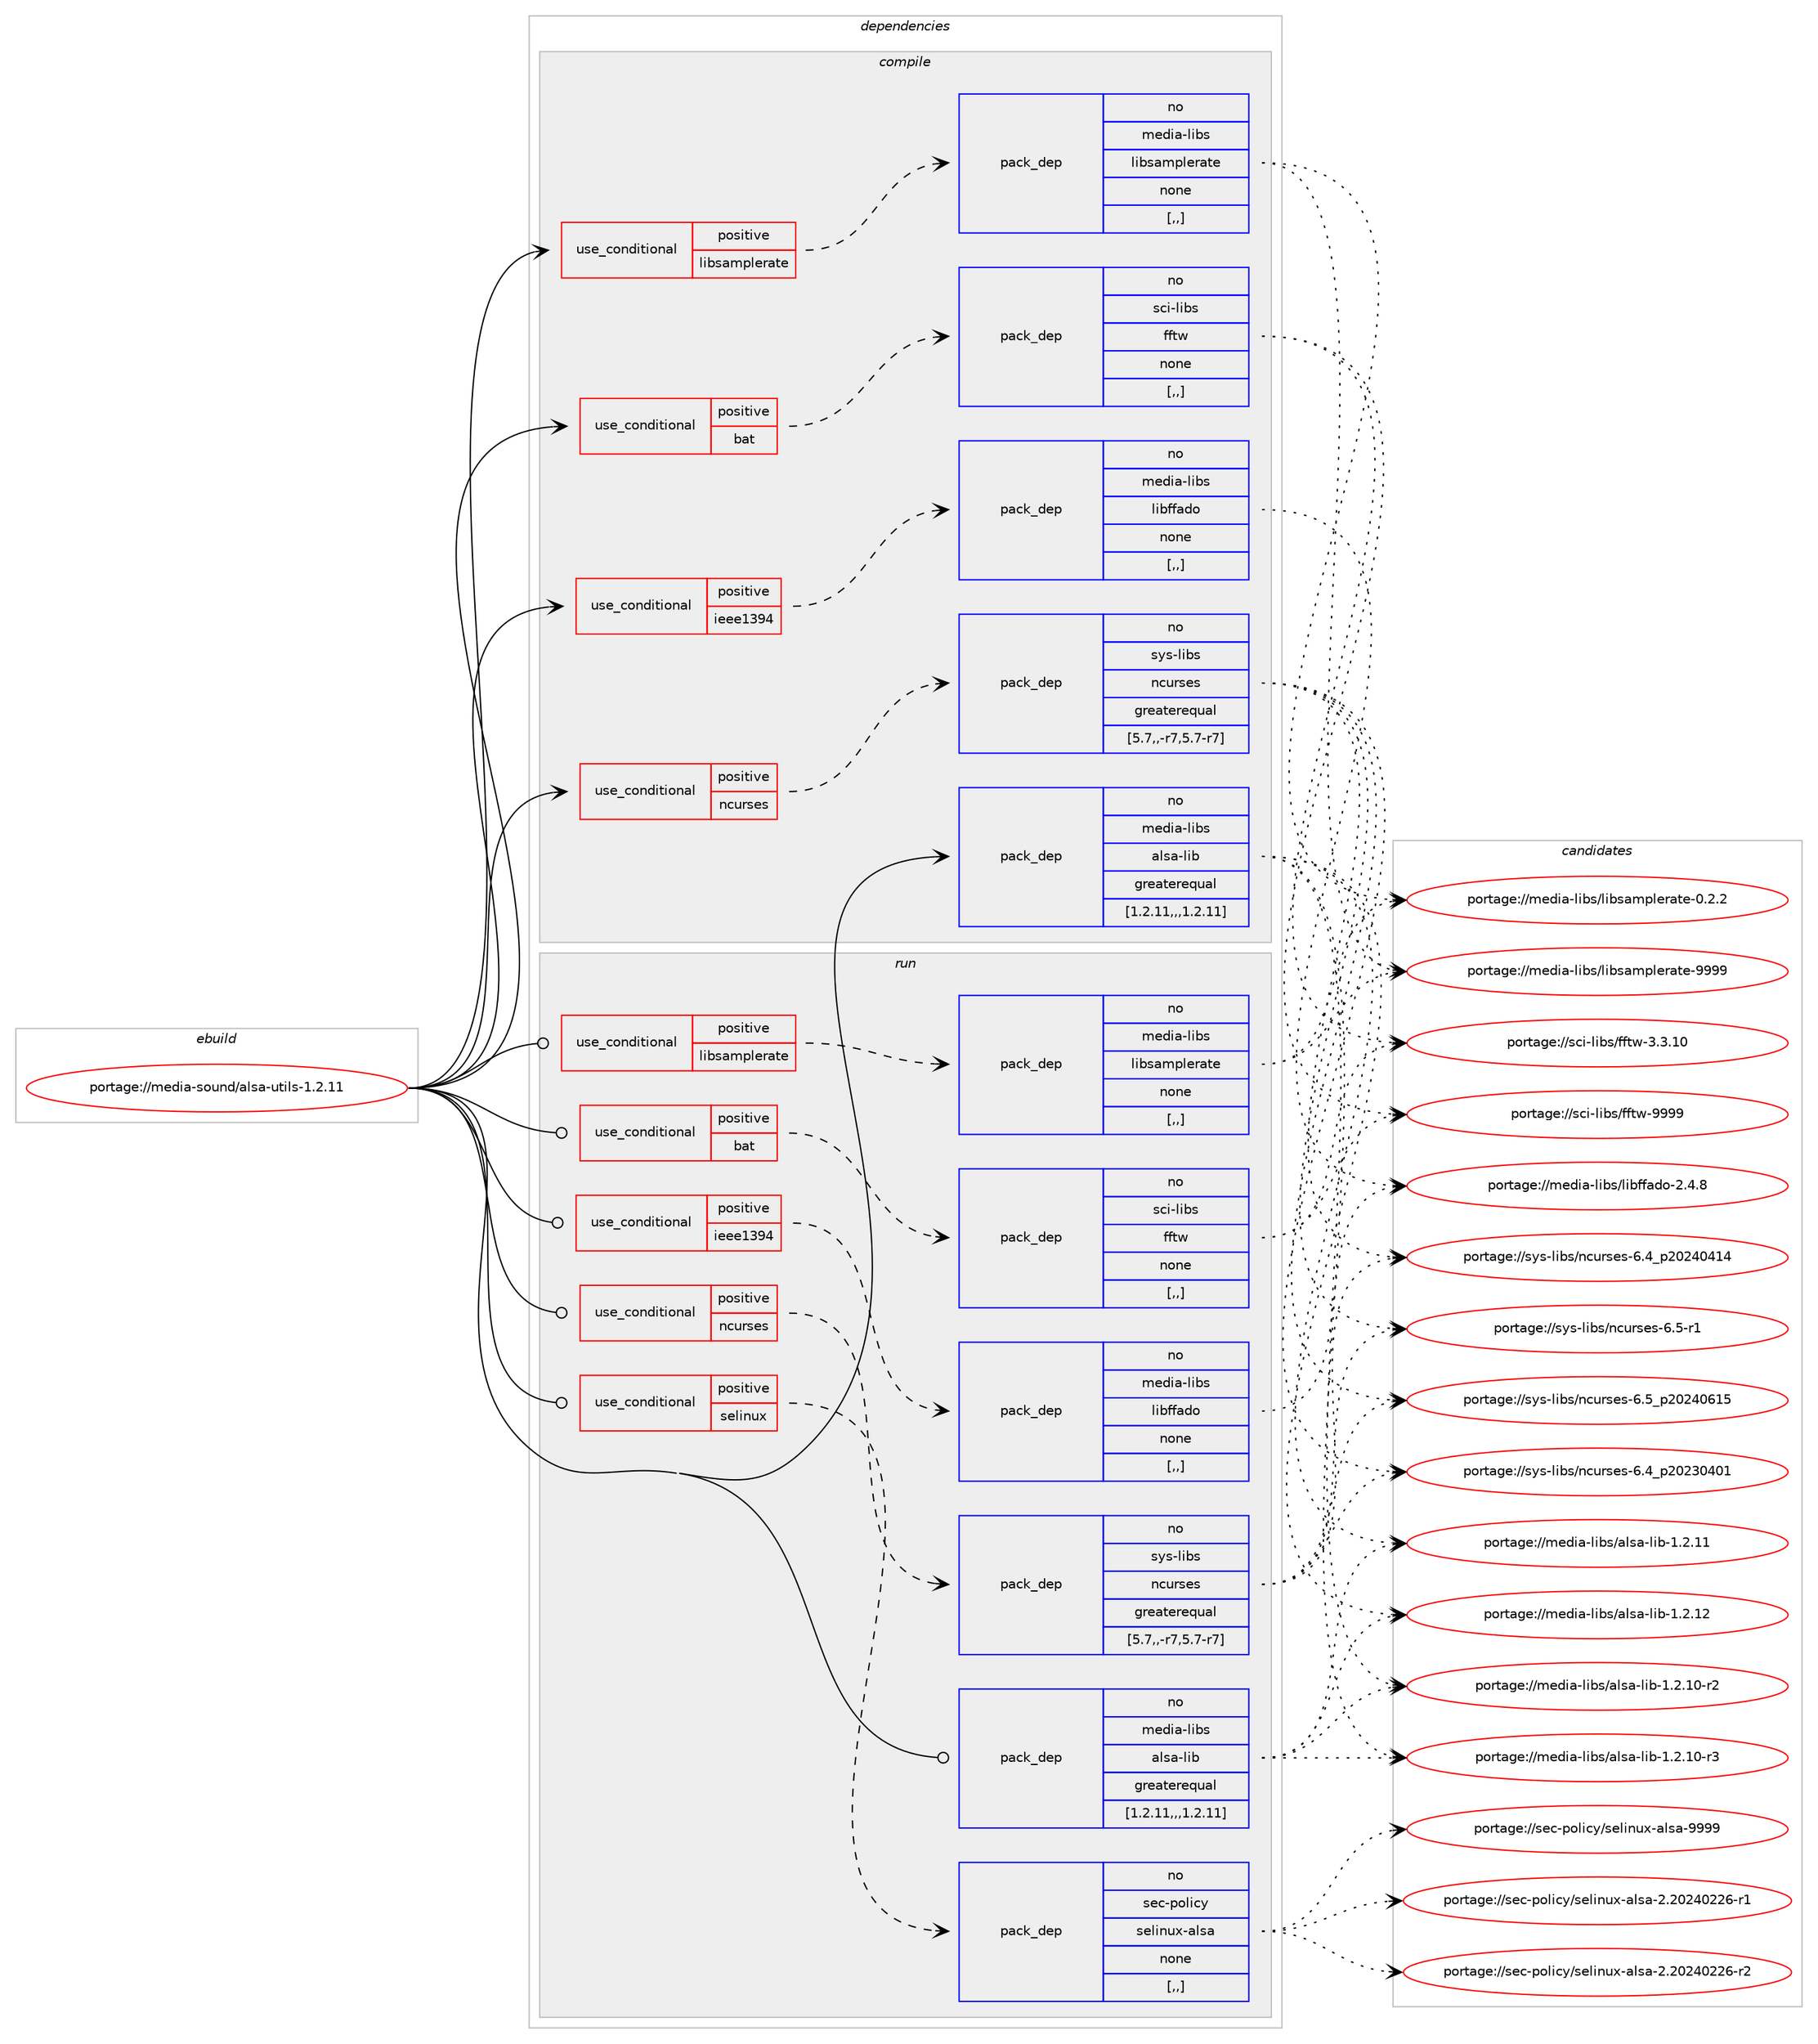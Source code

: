 digraph prolog {

# *************
# Graph options
# *************

newrank=true;
concentrate=true;
compound=true;
graph [rankdir=LR,fontname=Helvetica,fontsize=10,ranksep=1.5];#, ranksep=2.5, nodesep=0.2];
edge  [arrowhead=vee];
node  [fontname=Helvetica,fontsize=10];

# **********
# The ebuild
# **********

subgraph cluster_leftcol {
color=gray;
rank=same;
label=<<i>ebuild</i>>;
id [label="portage://media-sound/alsa-utils-1.2.11", color=red, width=4, href="../media-sound/alsa-utils-1.2.11.svg"];
}

# ****************
# The dependencies
# ****************

subgraph cluster_midcol {
color=gray;
label=<<i>dependencies</i>>;
subgraph cluster_compile {
fillcolor="#eeeeee";
style=filled;
label=<<i>compile</i>>;
subgraph cond76990 {
dependency304392 [label=<<TABLE BORDER="0" CELLBORDER="1" CELLSPACING="0" CELLPADDING="4"><TR><TD ROWSPAN="3" CELLPADDING="10">use_conditional</TD></TR><TR><TD>positive</TD></TR><TR><TD>bat</TD></TR></TABLE>>, shape=none, color=red];
subgraph pack225032 {
dependency304393 [label=<<TABLE BORDER="0" CELLBORDER="1" CELLSPACING="0" CELLPADDING="4" WIDTH="220"><TR><TD ROWSPAN="6" CELLPADDING="30">pack_dep</TD></TR><TR><TD WIDTH="110">no</TD></TR><TR><TD>sci-libs</TD></TR><TR><TD>fftw</TD></TR><TR><TD>none</TD></TR><TR><TD>[,,]</TD></TR></TABLE>>, shape=none, color=blue];
}
dependency304392:e -> dependency304393:w [weight=20,style="dashed",arrowhead="vee"];
}
id:e -> dependency304392:w [weight=20,style="solid",arrowhead="vee"];
subgraph cond76991 {
dependency304394 [label=<<TABLE BORDER="0" CELLBORDER="1" CELLSPACING="0" CELLPADDING="4"><TR><TD ROWSPAN="3" CELLPADDING="10">use_conditional</TD></TR><TR><TD>positive</TD></TR><TR><TD>ieee1394</TD></TR></TABLE>>, shape=none, color=red];
subgraph pack225033 {
dependency304395 [label=<<TABLE BORDER="0" CELLBORDER="1" CELLSPACING="0" CELLPADDING="4" WIDTH="220"><TR><TD ROWSPAN="6" CELLPADDING="30">pack_dep</TD></TR><TR><TD WIDTH="110">no</TD></TR><TR><TD>media-libs</TD></TR><TR><TD>libffado</TD></TR><TR><TD>none</TD></TR><TR><TD>[,,]</TD></TR></TABLE>>, shape=none, color=blue];
}
dependency304394:e -> dependency304395:w [weight=20,style="dashed",arrowhead="vee"];
}
id:e -> dependency304394:w [weight=20,style="solid",arrowhead="vee"];
subgraph cond76992 {
dependency304396 [label=<<TABLE BORDER="0" CELLBORDER="1" CELLSPACING="0" CELLPADDING="4"><TR><TD ROWSPAN="3" CELLPADDING="10">use_conditional</TD></TR><TR><TD>positive</TD></TR><TR><TD>libsamplerate</TD></TR></TABLE>>, shape=none, color=red];
subgraph pack225034 {
dependency304397 [label=<<TABLE BORDER="0" CELLBORDER="1" CELLSPACING="0" CELLPADDING="4" WIDTH="220"><TR><TD ROWSPAN="6" CELLPADDING="30">pack_dep</TD></TR><TR><TD WIDTH="110">no</TD></TR><TR><TD>media-libs</TD></TR><TR><TD>libsamplerate</TD></TR><TR><TD>none</TD></TR><TR><TD>[,,]</TD></TR></TABLE>>, shape=none, color=blue];
}
dependency304396:e -> dependency304397:w [weight=20,style="dashed",arrowhead="vee"];
}
id:e -> dependency304396:w [weight=20,style="solid",arrowhead="vee"];
subgraph cond76993 {
dependency304398 [label=<<TABLE BORDER="0" CELLBORDER="1" CELLSPACING="0" CELLPADDING="4"><TR><TD ROWSPAN="3" CELLPADDING="10">use_conditional</TD></TR><TR><TD>positive</TD></TR><TR><TD>ncurses</TD></TR></TABLE>>, shape=none, color=red];
subgraph pack225035 {
dependency304399 [label=<<TABLE BORDER="0" CELLBORDER="1" CELLSPACING="0" CELLPADDING="4" WIDTH="220"><TR><TD ROWSPAN="6" CELLPADDING="30">pack_dep</TD></TR><TR><TD WIDTH="110">no</TD></TR><TR><TD>sys-libs</TD></TR><TR><TD>ncurses</TD></TR><TR><TD>greaterequal</TD></TR><TR><TD>[5.7,,-r7,5.7-r7]</TD></TR></TABLE>>, shape=none, color=blue];
}
dependency304398:e -> dependency304399:w [weight=20,style="dashed",arrowhead="vee"];
}
id:e -> dependency304398:w [weight=20,style="solid",arrowhead="vee"];
subgraph pack225036 {
dependency304400 [label=<<TABLE BORDER="0" CELLBORDER="1" CELLSPACING="0" CELLPADDING="4" WIDTH="220"><TR><TD ROWSPAN="6" CELLPADDING="30">pack_dep</TD></TR><TR><TD WIDTH="110">no</TD></TR><TR><TD>media-libs</TD></TR><TR><TD>alsa-lib</TD></TR><TR><TD>greaterequal</TD></TR><TR><TD>[1.2.11,,,1.2.11]</TD></TR></TABLE>>, shape=none, color=blue];
}
id:e -> dependency304400:w [weight=20,style="solid",arrowhead="vee"];
}
subgraph cluster_compileandrun {
fillcolor="#eeeeee";
style=filled;
label=<<i>compile and run</i>>;
}
subgraph cluster_run {
fillcolor="#eeeeee";
style=filled;
label=<<i>run</i>>;
subgraph cond76994 {
dependency304401 [label=<<TABLE BORDER="0" CELLBORDER="1" CELLSPACING="0" CELLPADDING="4"><TR><TD ROWSPAN="3" CELLPADDING="10">use_conditional</TD></TR><TR><TD>positive</TD></TR><TR><TD>bat</TD></TR></TABLE>>, shape=none, color=red];
subgraph pack225037 {
dependency304402 [label=<<TABLE BORDER="0" CELLBORDER="1" CELLSPACING="0" CELLPADDING="4" WIDTH="220"><TR><TD ROWSPAN="6" CELLPADDING="30">pack_dep</TD></TR><TR><TD WIDTH="110">no</TD></TR><TR><TD>sci-libs</TD></TR><TR><TD>fftw</TD></TR><TR><TD>none</TD></TR><TR><TD>[,,]</TD></TR></TABLE>>, shape=none, color=blue];
}
dependency304401:e -> dependency304402:w [weight=20,style="dashed",arrowhead="vee"];
}
id:e -> dependency304401:w [weight=20,style="solid",arrowhead="odot"];
subgraph cond76995 {
dependency304403 [label=<<TABLE BORDER="0" CELLBORDER="1" CELLSPACING="0" CELLPADDING="4"><TR><TD ROWSPAN="3" CELLPADDING="10">use_conditional</TD></TR><TR><TD>positive</TD></TR><TR><TD>ieee1394</TD></TR></TABLE>>, shape=none, color=red];
subgraph pack225038 {
dependency304404 [label=<<TABLE BORDER="0" CELLBORDER="1" CELLSPACING="0" CELLPADDING="4" WIDTH="220"><TR><TD ROWSPAN="6" CELLPADDING="30">pack_dep</TD></TR><TR><TD WIDTH="110">no</TD></TR><TR><TD>media-libs</TD></TR><TR><TD>libffado</TD></TR><TR><TD>none</TD></TR><TR><TD>[,,]</TD></TR></TABLE>>, shape=none, color=blue];
}
dependency304403:e -> dependency304404:w [weight=20,style="dashed",arrowhead="vee"];
}
id:e -> dependency304403:w [weight=20,style="solid",arrowhead="odot"];
subgraph cond76996 {
dependency304405 [label=<<TABLE BORDER="0" CELLBORDER="1" CELLSPACING="0" CELLPADDING="4"><TR><TD ROWSPAN="3" CELLPADDING="10">use_conditional</TD></TR><TR><TD>positive</TD></TR><TR><TD>libsamplerate</TD></TR></TABLE>>, shape=none, color=red];
subgraph pack225039 {
dependency304406 [label=<<TABLE BORDER="0" CELLBORDER="1" CELLSPACING="0" CELLPADDING="4" WIDTH="220"><TR><TD ROWSPAN="6" CELLPADDING="30">pack_dep</TD></TR><TR><TD WIDTH="110">no</TD></TR><TR><TD>media-libs</TD></TR><TR><TD>libsamplerate</TD></TR><TR><TD>none</TD></TR><TR><TD>[,,]</TD></TR></TABLE>>, shape=none, color=blue];
}
dependency304405:e -> dependency304406:w [weight=20,style="dashed",arrowhead="vee"];
}
id:e -> dependency304405:w [weight=20,style="solid",arrowhead="odot"];
subgraph cond76997 {
dependency304407 [label=<<TABLE BORDER="0" CELLBORDER="1" CELLSPACING="0" CELLPADDING="4"><TR><TD ROWSPAN="3" CELLPADDING="10">use_conditional</TD></TR><TR><TD>positive</TD></TR><TR><TD>ncurses</TD></TR></TABLE>>, shape=none, color=red];
subgraph pack225040 {
dependency304408 [label=<<TABLE BORDER="0" CELLBORDER="1" CELLSPACING="0" CELLPADDING="4" WIDTH="220"><TR><TD ROWSPAN="6" CELLPADDING="30">pack_dep</TD></TR><TR><TD WIDTH="110">no</TD></TR><TR><TD>sys-libs</TD></TR><TR><TD>ncurses</TD></TR><TR><TD>greaterequal</TD></TR><TR><TD>[5.7,,-r7,5.7-r7]</TD></TR></TABLE>>, shape=none, color=blue];
}
dependency304407:e -> dependency304408:w [weight=20,style="dashed",arrowhead="vee"];
}
id:e -> dependency304407:w [weight=20,style="solid",arrowhead="odot"];
subgraph cond76998 {
dependency304409 [label=<<TABLE BORDER="0" CELLBORDER="1" CELLSPACING="0" CELLPADDING="4"><TR><TD ROWSPAN="3" CELLPADDING="10">use_conditional</TD></TR><TR><TD>positive</TD></TR><TR><TD>selinux</TD></TR></TABLE>>, shape=none, color=red];
subgraph pack225041 {
dependency304410 [label=<<TABLE BORDER="0" CELLBORDER="1" CELLSPACING="0" CELLPADDING="4" WIDTH="220"><TR><TD ROWSPAN="6" CELLPADDING="30">pack_dep</TD></TR><TR><TD WIDTH="110">no</TD></TR><TR><TD>sec-policy</TD></TR><TR><TD>selinux-alsa</TD></TR><TR><TD>none</TD></TR><TR><TD>[,,]</TD></TR></TABLE>>, shape=none, color=blue];
}
dependency304409:e -> dependency304410:w [weight=20,style="dashed",arrowhead="vee"];
}
id:e -> dependency304409:w [weight=20,style="solid",arrowhead="odot"];
subgraph pack225042 {
dependency304411 [label=<<TABLE BORDER="0" CELLBORDER="1" CELLSPACING="0" CELLPADDING="4" WIDTH="220"><TR><TD ROWSPAN="6" CELLPADDING="30">pack_dep</TD></TR><TR><TD WIDTH="110">no</TD></TR><TR><TD>media-libs</TD></TR><TR><TD>alsa-lib</TD></TR><TR><TD>greaterequal</TD></TR><TR><TD>[1.2.11,,,1.2.11]</TD></TR></TABLE>>, shape=none, color=blue];
}
id:e -> dependency304411:w [weight=20,style="solid",arrowhead="odot"];
}
}

# **************
# The candidates
# **************

subgraph cluster_choices {
rank=same;
color=gray;
label=<<i>candidates</i>>;

subgraph choice225032 {
color=black;
nodesep=1;
choice1159910545108105981154710210211611945514651464948 [label="portage://sci-libs/fftw-3.3.10", color=red, width=4,href="../sci-libs/fftw-3.3.10.svg"];
choice115991054510810598115471021021161194557575757 [label="portage://sci-libs/fftw-9999", color=red, width=4,href="../sci-libs/fftw-9999.svg"];
dependency304393:e -> choice1159910545108105981154710210211611945514651464948:w [style=dotted,weight="100"];
dependency304393:e -> choice115991054510810598115471021021161194557575757:w [style=dotted,weight="100"];
}
subgraph choice225033 {
color=black;
nodesep=1;
choice109101100105974510810598115471081059810210297100111455046524656 [label="portage://media-libs/libffado-2.4.8", color=red, width=4,href="../media-libs/libffado-2.4.8.svg"];
dependency304395:e -> choice109101100105974510810598115471081059810210297100111455046524656:w [style=dotted,weight="100"];
}
subgraph choice225034 {
color=black;
nodesep=1;
choice10910110010597451081059811547108105981159710911210810111497116101454846504650 [label="portage://media-libs/libsamplerate-0.2.2", color=red, width=4,href="../media-libs/libsamplerate-0.2.2.svg"];
choice109101100105974510810598115471081059811597109112108101114971161014557575757 [label="portage://media-libs/libsamplerate-9999", color=red, width=4,href="../media-libs/libsamplerate-9999.svg"];
dependency304397:e -> choice10910110010597451081059811547108105981159710911210810111497116101454846504650:w [style=dotted,weight="100"];
dependency304397:e -> choice109101100105974510810598115471081059811597109112108101114971161014557575757:w [style=dotted,weight="100"];
}
subgraph choice225035 {
color=black;
nodesep=1;
choice1151211154510810598115471109911711411510111545544652951125048505148524849 [label="portage://sys-libs/ncurses-6.4_p20230401", color=red, width=4,href="../sys-libs/ncurses-6.4_p20230401.svg"];
choice1151211154510810598115471109911711411510111545544652951125048505248524952 [label="portage://sys-libs/ncurses-6.4_p20240414", color=red, width=4,href="../sys-libs/ncurses-6.4_p20240414.svg"];
choice11512111545108105981154711099117114115101115455446534511449 [label="portage://sys-libs/ncurses-6.5-r1", color=red, width=4,href="../sys-libs/ncurses-6.5-r1.svg"];
choice1151211154510810598115471109911711411510111545544653951125048505248544953 [label="portage://sys-libs/ncurses-6.5_p20240615", color=red, width=4,href="../sys-libs/ncurses-6.5_p20240615.svg"];
dependency304399:e -> choice1151211154510810598115471109911711411510111545544652951125048505148524849:w [style=dotted,weight="100"];
dependency304399:e -> choice1151211154510810598115471109911711411510111545544652951125048505248524952:w [style=dotted,weight="100"];
dependency304399:e -> choice11512111545108105981154711099117114115101115455446534511449:w [style=dotted,weight="100"];
dependency304399:e -> choice1151211154510810598115471109911711411510111545544653951125048505248544953:w [style=dotted,weight="100"];
}
subgraph choice225036 {
color=black;
nodesep=1;
choice1091011001059745108105981154797108115974510810598454946504649484511450 [label="portage://media-libs/alsa-lib-1.2.10-r2", color=red, width=4,href="../media-libs/alsa-lib-1.2.10-r2.svg"];
choice1091011001059745108105981154797108115974510810598454946504649484511451 [label="portage://media-libs/alsa-lib-1.2.10-r3", color=red, width=4,href="../media-libs/alsa-lib-1.2.10-r3.svg"];
choice109101100105974510810598115479710811597451081059845494650464949 [label="portage://media-libs/alsa-lib-1.2.11", color=red, width=4,href="../media-libs/alsa-lib-1.2.11.svg"];
choice109101100105974510810598115479710811597451081059845494650464950 [label="portage://media-libs/alsa-lib-1.2.12", color=red, width=4,href="../media-libs/alsa-lib-1.2.12.svg"];
dependency304400:e -> choice1091011001059745108105981154797108115974510810598454946504649484511450:w [style=dotted,weight="100"];
dependency304400:e -> choice1091011001059745108105981154797108115974510810598454946504649484511451:w [style=dotted,weight="100"];
dependency304400:e -> choice109101100105974510810598115479710811597451081059845494650464949:w [style=dotted,weight="100"];
dependency304400:e -> choice109101100105974510810598115479710811597451081059845494650464950:w [style=dotted,weight="100"];
}
subgraph choice225037 {
color=black;
nodesep=1;
choice1159910545108105981154710210211611945514651464948 [label="portage://sci-libs/fftw-3.3.10", color=red, width=4,href="../sci-libs/fftw-3.3.10.svg"];
choice115991054510810598115471021021161194557575757 [label="portage://sci-libs/fftw-9999", color=red, width=4,href="../sci-libs/fftw-9999.svg"];
dependency304402:e -> choice1159910545108105981154710210211611945514651464948:w [style=dotted,weight="100"];
dependency304402:e -> choice115991054510810598115471021021161194557575757:w [style=dotted,weight="100"];
}
subgraph choice225038 {
color=black;
nodesep=1;
choice109101100105974510810598115471081059810210297100111455046524656 [label="portage://media-libs/libffado-2.4.8", color=red, width=4,href="../media-libs/libffado-2.4.8.svg"];
dependency304404:e -> choice109101100105974510810598115471081059810210297100111455046524656:w [style=dotted,weight="100"];
}
subgraph choice225039 {
color=black;
nodesep=1;
choice10910110010597451081059811547108105981159710911210810111497116101454846504650 [label="portage://media-libs/libsamplerate-0.2.2", color=red, width=4,href="../media-libs/libsamplerate-0.2.2.svg"];
choice109101100105974510810598115471081059811597109112108101114971161014557575757 [label="portage://media-libs/libsamplerate-9999", color=red, width=4,href="../media-libs/libsamplerate-9999.svg"];
dependency304406:e -> choice10910110010597451081059811547108105981159710911210810111497116101454846504650:w [style=dotted,weight="100"];
dependency304406:e -> choice109101100105974510810598115471081059811597109112108101114971161014557575757:w [style=dotted,weight="100"];
}
subgraph choice225040 {
color=black;
nodesep=1;
choice1151211154510810598115471109911711411510111545544652951125048505148524849 [label="portage://sys-libs/ncurses-6.4_p20230401", color=red, width=4,href="../sys-libs/ncurses-6.4_p20230401.svg"];
choice1151211154510810598115471109911711411510111545544652951125048505248524952 [label="portage://sys-libs/ncurses-6.4_p20240414", color=red, width=4,href="../sys-libs/ncurses-6.4_p20240414.svg"];
choice11512111545108105981154711099117114115101115455446534511449 [label="portage://sys-libs/ncurses-6.5-r1", color=red, width=4,href="../sys-libs/ncurses-6.5-r1.svg"];
choice1151211154510810598115471109911711411510111545544653951125048505248544953 [label="portage://sys-libs/ncurses-6.5_p20240615", color=red, width=4,href="../sys-libs/ncurses-6.5_p20240615.svg"];
dependency304408:e -> choice1151211154510810598115471109911711411510111545544652951125048505148524849:w [style=dotted,weight="100"];
dependency304408:e -> choice1151211154510810598115471109911711411510111545544652951125048505248524952:w [style=dotted,weight="100"];
dependency304408:e -> choice11512111545108105981154711099117114115101115455446534511449:w [style=dotted,weight="100"];
dependency304408:e -> choice1151211154510810598115471109911711411510111545544653951125048505248544953:w [style=dotted,weight="100"];
}
subgraph choice225041 {
color=black;
nodesep=1;
choice1151019945112111108105991214711510110810511011712045971081159745504650485052485050544511449 [label="portage://sec-policy/selinux-alsa-2.20240226-r1", color=red, width=4,href="../sec-policy/selinux-alsa-2.20240226-r1.svg"];
choice1151019945112111108105991214711510110810511011712045971081159745504650485052485050544511450 [label="portage://sec-policy/selinux-alsa-2.20240226-r2", color=red, width=4,href="../sec-policy/selinux-alsa-2.20240226-r2.svg"];
choice115101994511211110810599121471151011081051101171204597108115974557575757 [label="portage://sec-policy/selinux-alsa-9999", color=red, width=4,href="../sec-policy/selinux-alsa-9999.svg"];
dependency304410:e -> choice1151019945112111108105991214711510110810511011712045971081159745504650485052485050544511449:w [style=dotted,weight="100"];
dependency304410:e -> choice1151019945112111108105991214711510110810511011712045971081159745504650485052485050544511450:w [style=dotted,weight="100"];
dependency304410:e -> choice115101994511211110810599121471151011081051101171204597108115974557575757:w [style=dotted,weight="100"];
}
subgraph choice225042 {
color=black;
nodesep=1;
choice1091011001059745108105981154797108115974510810598454946504649484511450 [label="portage://media-libs/alsa-lib-1.2.10-r2", color=red, width=4,href="../media-libs/alsa-lib-1.2.10-r2.svg"];
choice1091011001059745108105981154797108115974510810598454946504649484511451 [label="portage://media-libs/alsa-lib-1.2.10-r3", color=red, width=4,href="../media-libs/alsa-lib-1.2.10-r3.svg"];
choice109101100105974510810598115479710811597451081059845494650464949 [label="portage://media-libs/alsa-lib-1.2.11", color=red, width=4,href="../media-libs/alsa-lib-1.2.11.svg"];
choice109101100105974510810598115479710811597451081059845494650464950 [label="portage://media-libs/alsa-lib-1.2.12", color=red, width=4,href="../media-libs/alsa-lib-1.2.12.svg"];
dependency304411:e -> choice1091011001059745108105981154797108115974510810598454946504649484511450:w [style=dotted,weight="100"];
dependency304411:e -> choice1091011001059745108105981154797108115974510810598454946504649484511451:w [style=dotted,weight="100"];
dependency304411:e -> choice109101100105974510810598115479710811597451081059845494650464949:w [style=dotted,weight="100"];
dependency304411:e -> choice109101100105974510810598115479710811597451081059845494650464950:w [style=dotted,weight="100"];
}
}

}
